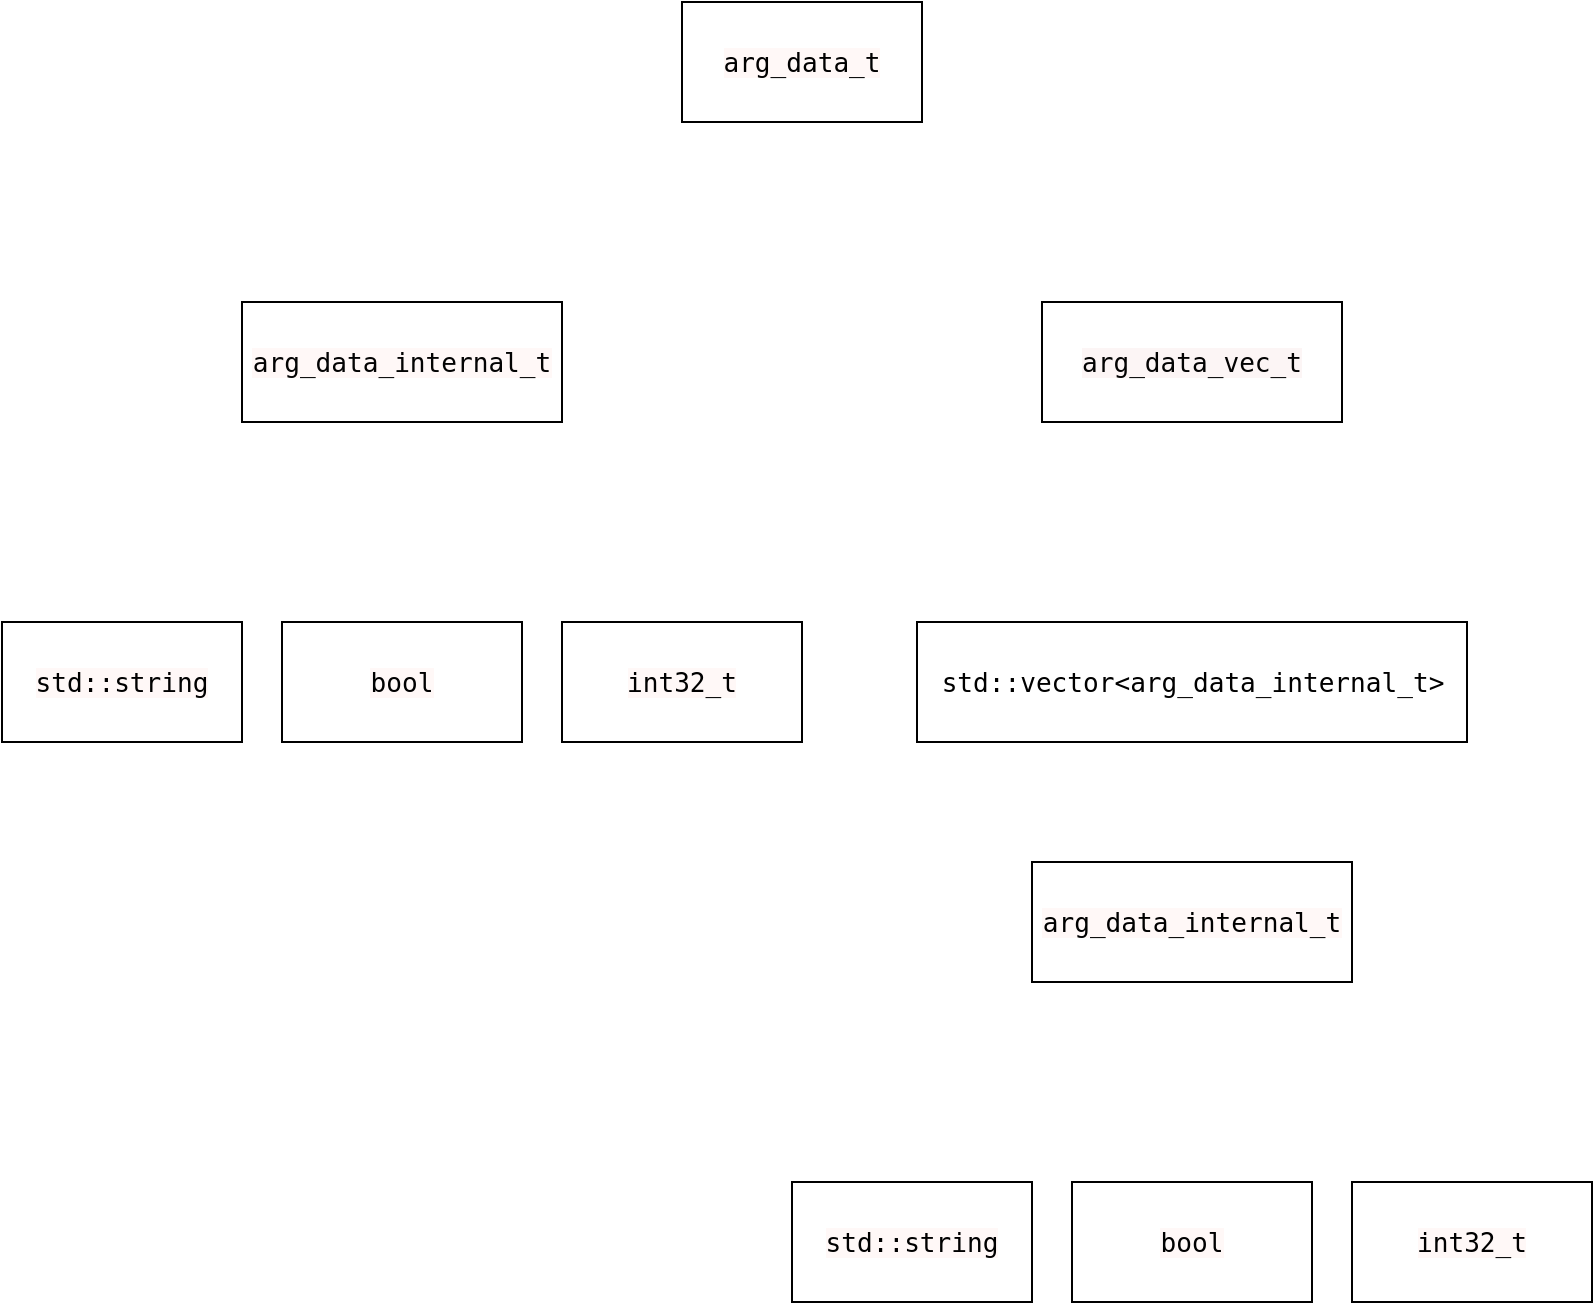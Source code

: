 <mxfile version="23.1.2" type="device">
  <diagram name="Page-1" id="FljCu8qqvPwneiU56IGs">
    <mxGraphModel dx="1430" dy="767" grid="1" gridSize="10" guides="1" tooltips="1" connect="1" arrows="1" fold="1" page="1" pageScale="1" pageWidth="850" pageHeight="1100" math="0" shadow="0">
      <root>
        <mxCell id="0" />
        <mxCell id="1" parent="0" />
        <mxCell id="_DS3495almi1g_SXSTfi-13" style="edgeStyle=orthogonalEdgeStyle;rounded=0;orthogonalLoop=1;jettySize=auto;html=1;entryX=0.5;entryY=0;entryDx=0;entryDy=0;" edge_t="1" parent="1" source="_DS3495almi1g_SXSTfi-1" target="_DS3495almi1g_SXSTfi-3">
          <mxGeometry relative="1" as="geometry">
            <Array as="points">
              <mxPoint x="440" y="240" />
              <mxPoint x="240" y="240" />
            </Array>
          </mxGeometry>
        </mxCell>
        <mxCell id="_DS3495almi1g_SXSTfi-14" style="edgeStyle=orthogonalEdgeStyle;rounded=0;orthogonalLoop=1;jettySize=auto;html=1;entryX=0.5;entryY=0;entryDx=0;entryDy=0;" edge_t="1" parent="1" source="_DS3495almi1g_SXSTfi-1" target="_DS3495almi1g_SXSTfi-2">
          <mxGeometry relative="1" as="geometry">
            <Array as="points">
              <mxPoint x="440" y="240" />
              <mxPoint x="635" y="240" />
            </Array>
          </mxGeometry>
        </mxCell>
        <mxCell id="_DS3495almi1g_SXSTfi-1" value="&lt;div&gt;&lt;p style=&quot;font-family:&#39;JetBrains Mono&#39;,monospace;font-size:9.8pt;&quot;&gt;&lt;span style=&quot;background-color: rgb(255, 248, 247);&quot;&gt;arg_data_t&lt;/span&gt;&lt;/p&gt;&lt;/div&gt;" style="rounded=0;whiteSpace=wrap;html=1;" vertex="1" parent="1">
          <mxGeometry x="380" y="130" width="120" height="60" as="geometry" />
        </mxCell>
        <mxCell id="_DS3495almi1g_SXSTfi-15" style="edgeStyle=orthogonalEdgeStyle;rounded=0;orthogonalLoop=1;jettySize=auto;html=1;entryX=0.5;entryY=0;entryDx=0;entryDy=0;" edge_t="1" parent="1" source="_DS3495almi1g_SXSTfi-2" target="_DS3495almi1g_SXSTfi-5">
          <mxGeometry relative="1" as="geometry" />
        </mxCell>
        <mxCell id="_DS3495almi1g_SXSTfi-2" value="&lt;div&gt;&lt;pre style=&quot;font-family:&#39;JetBrains Mono&#39;,monospace;font-size:9.8pt;&quot;&gt;&lt;font style=&quot;background-color: rgb(252, 245, 245);&quot; color=&quot;#030303&quot;&gt;arg_data_vec_t&lt;/font&gt;&lt;/pre&gt;&lt;/div&gt;" style="rounded=0;whiteSpace=wrap;html=1;" vertex="1" parent="1">
          <mxGeometry x="560" y="280" width="150" height="60" as="geometry" />
        </mxCell>
        <mxCell id="_DS3495almi1g_SXSTfi-10" style="edgeStyle=orthogonalEdgeStyle;rounded=0;orthogonalLoop=1;jettySize=auto;html=1;entryX=0.5;entryY=0;entryDx=0;entryDy=0;" edge_t="1" parent="1" source="_DS3495almi1g_SXSTfi-3" target="_DS3495almi1g_SXSTfi-6">
          <mxGeometry relative="1" as="geometry" />
        </mxCell>
        <mxCell id="_DS3495almi1g_SXSTfi-11" style="edgeStyle=orthogonalEdgeStyle;rounded=0;orthogonalLoop=1;jettySize=auto;html=1;entryX=0.5;entryY=0;entryDx=0;entryDy=0;" edge_t="1" parent="1" source="_DS3495almi1g_SXSTfi-3" target="_DS3495almi1g_SXSTfi-7">
          <mxGeometry relative="1" as="geometry" />
        </mxCell>
        <mxCell id="_DS3495almi1g_SXSTfi-12" style="edgeStyle=orthogonalEdgeStyle;rounded=0;orthogonalLoop=1;jettySize=auto;html=1;" edge_t="1" parent="1" source="_DS3495almi1g_SXSTfi-3" target="_DS3495almi1g_SXSTfi-9">
          <mxGeometry relative="1" as="geometry" />
        </mxCell>
        <mxCell id="_DS3495almi1g_SXSTfi-3" value="&lt;div&gt;&lt;pre style=&quot;font-family:&#39;JetBrains Mono&#39;,monospace;font-size:9.8pt;&quot;&gt;&lt;font style=&quot;background-color: rgb(255, 248, 247);&quot; color=&quot;#030303&quot;&gt;arg_data_internal_t&lt;/font&gt;&lt;/pre&gt;&lt;/div&gt;" style="rounded=0;whiteSpace=wrap;html=1;" vertex="1" parent="1">
          <mxGeometry x="160" y="280" width="160" height="60" as="geometry" />
        </mxCell>
        <mxCell id="_DS3495almi1g_SXSTfi-23" style="edgeStyle=orthogonalEdgeStyle;rounded=0;orthogonalLoop=1;jettySize=auto;html=1;entryX=0.5;entryY=0;entryDx=0;entryDy=0;" edge_t="1" parent="1" source="_DS3495almi1g_SXSTfi-5" target="_DS3495almi1g_SXSTfi-19">
          <mxGeometry relative="1" as="geometry" />
        </mxCell>
        <mxCell id="_DS3495almi1g_SXSTfi-5" value="&lt;pre style=&quot;font-family:&#39;JetBrains Mono&#39;,monospace;font-size:9.8pt;&quot;&gt;std::vector&amp;lt;arg_data_internal_t&amp;gt;&lt;/pre&gt;" style="rounded=0;whiteSpace=wrap;html=1;" vertex="1" parent="1">
          <mxGeometry x="497.5" y="440" width="275" height="60" as="geometry" />
        </mxCell>
        <mxCell id="_DS3495almi1g_SXSTfi-6" value="&lt;div style=&quot;background-color: rgb(30, 31, 34);&quot;&gt;&lt;pre style=&quot;font-family:&#39;JetBrains Mono&#39;,monospace;font-size:9.8pt;&quot;&gt;&lt;span style=&quot;background-color: rgb(255, 248, 247);&quot;&gt;std::string&lt;/span&gt;&lt;/pre&gt;&lt;/div&gt;" style="rounded=0;whiteSpace=wrap;html=1;" vertex="1" parent="1">
          <mxGeometry x="40" y="440" width="120" height="60" as="geometry" />
        </mxCell>
        <mxCell id="_DS3495almi1g_SXSTfi-7" value="&lt;div style=&quot;background-color: rgb(30, 31, 34);&quot;&gt;&lt;pre style=&quot;font-family:&#39;JetBrains Mono&#39;,monospace;font-size:9.8pt;&quot;&gt;&lt;span style=&quot;background-color: rgb(255, 248, 247);&quot;&gt;bool&lt;/span&gt;&lt;/pre&gt;&lt;/div&gt;" style="rounded=0;whiteSpace=wrap;html=1;" vertex="1" parent="1">
          <mxGeometry x="180" y="440" width="120" height="60" as="geometry" />
        </mxCell>
        <mxCell id="_DS3495almi1g_SXSTfi-9" value="&lt;div style=&quot;background-color: rgb(30, 31, 34);&quot;&gt;&lt;pre style=&quot;font-family:&#39;JetBrains Mono&#39;,monospace;font-size:9.8pt;&quot;&gt;&lt;span style=&quot;background-color: rgb(255, 248, 247);&quot;&gt;int32_t&lt;/span&gt;&lt;/pre&gt;&lt;/div&gt;" style="rounded=0;whiteSpace=wrap;html=1;" vertex="1" parent="1">
          <mxGeometry x="320" y="440" width="120" height="60" as="geometry" />
        </mxCell>
        <mxCell id="_DS3495almi1g_SXSTfi-16" style="edgeStyle=orthogonalEdgeStyle;rounded=0;orthogonalLoop=1;jettySize=auto;html=1;entryX=0.5;entryY=0;entryDx=0;entryDy=0;" edge_t="1" parent="1" source="_DS3495almi1g_SXSTfi-19" target="_DS3495almi1g_SXSTfi-20">
          <mxGeometry relative="1" as="geometry" />
        </mxCell>
        <mxCell id="_DS3495almi1g_SXSTfi-17" style="edgeStyle=orthogonalEdgeStyle;rounded=0;orthogonalLoop=1;jettySize=auto;html=1;entryX=0.5;entryY=0;entryDx=0;entryDy=0;" edge_t="1" parent="1" source="_DS3495almi1g_SXSTfi-19" target="_DS3495almi1g_SXSTfi-21">
          <mxGeometry relative="1" as="geometry" />
        </mxCell>
        <mxCell id="_DS3495almi1g_SXSTfi-18" style="edgeStyle=orthogonalEdgeStyle;rounded=0;orthogonalLoop=1;jettySize=auto;html=1;" edge_t="1" parent="1" source="_DS3495almi1g_SXSTfi-19" target="_DS3495almi1g_SXSTfi-22">
          <mxGeometry relative="1" as="geometry" />
        </mxCell>
        <mxCell id="_DS3495almi1g_SXSTfi-19" value="&lt;div style=&quot;background-color: rgb(30, 31, 34);&quot;&gt;&lt;pre style=&quot;font-family:&#39;JetBrains Mono&#39;,monospace;font-size:9.8pt;&quot;&gt;&lt;span style=&quot;background-color: rgb(255, 248, 247);&quot;&gt;arg_data_internal_t&lt;/span&gt;&lt;/pre&gt;&lt;/div&gt;" style="rounded=0;whiteSpace=wrap;html=1;" vertex="1" parent="1">
          <mxGeometry x="555" y="560" width="160" height="60" as="geometry" />
        </mxCell>
        <mxCell id="_DS3495almi1g_SXSTfi-20" value="&lt;div style=&quot;background-color: rgb(30, 31, 34);&quot;&gt;&lt;pre style=&quot;font-family:&#39;JetBrains Mono&#39;,monospace;font-size:9.8pt;&quot;&gt;&lt;font style=&quot;background-color: rgb(255, 248, 247);&quot;&gt;std::string&lt;/font&gt;&lt;/pre&gt;&lt;/div&gt;" style="rounded=0;whiteSpace=wrap;html=1;" vertex="1" parent="1">
          <mxGeometry x="435" y="720" width="120" height="60" as="geometry" />
        </mxCell>
        <mxCell id="_DS3495almi1g_SXSTfi-21" value="&lt;div style=&quot;background-color:#1e1f22;color:#bcbec4&quot;&gt;&lt;pre style=&quot;font-family:&#39;JetBrains Mono&#39;,monospace;font-size:9.8pt;&quot;&gt;&lt;font style=&quot;background-color: rgb(255, 248, 247);&quot; color=&quot;#000000&quot;&gt;bool&lt;/font&gt;&lt;/pre&gt;&lt;/div&gt;" style="rounded=0;whiteSpace=wrap;html=1;" vertex="1" parent="1">
          <mxGeometry x="575" y="720" width="120" height="60" as="geometry" />
        </mxCell>
        <mxCell id="_DS3495almi1g_SXSTfi-22" value="&lt;div&gt;&lt;pre style=&quot;font-family:&#39;JetBrains Mono&#39;,monospace;font-size:9.8pt;&quot;&gt;&lt;span style=&quot;background-color: rgb(255, 248, 247);&quot;&gt;int32_t&lt;/span&gt;&lt;/pre&gt;&lt;/div&gt;" style="rounded=0;whiteSpace=wrap;html=1;" vertex="1" parent="1">
          <mxGeometry x="715" y="720" width="120" height="60" as="geometry" />
        </mxCell>
      </root>
    </mxGraphModel>
  </diagram>
</mxfile>

